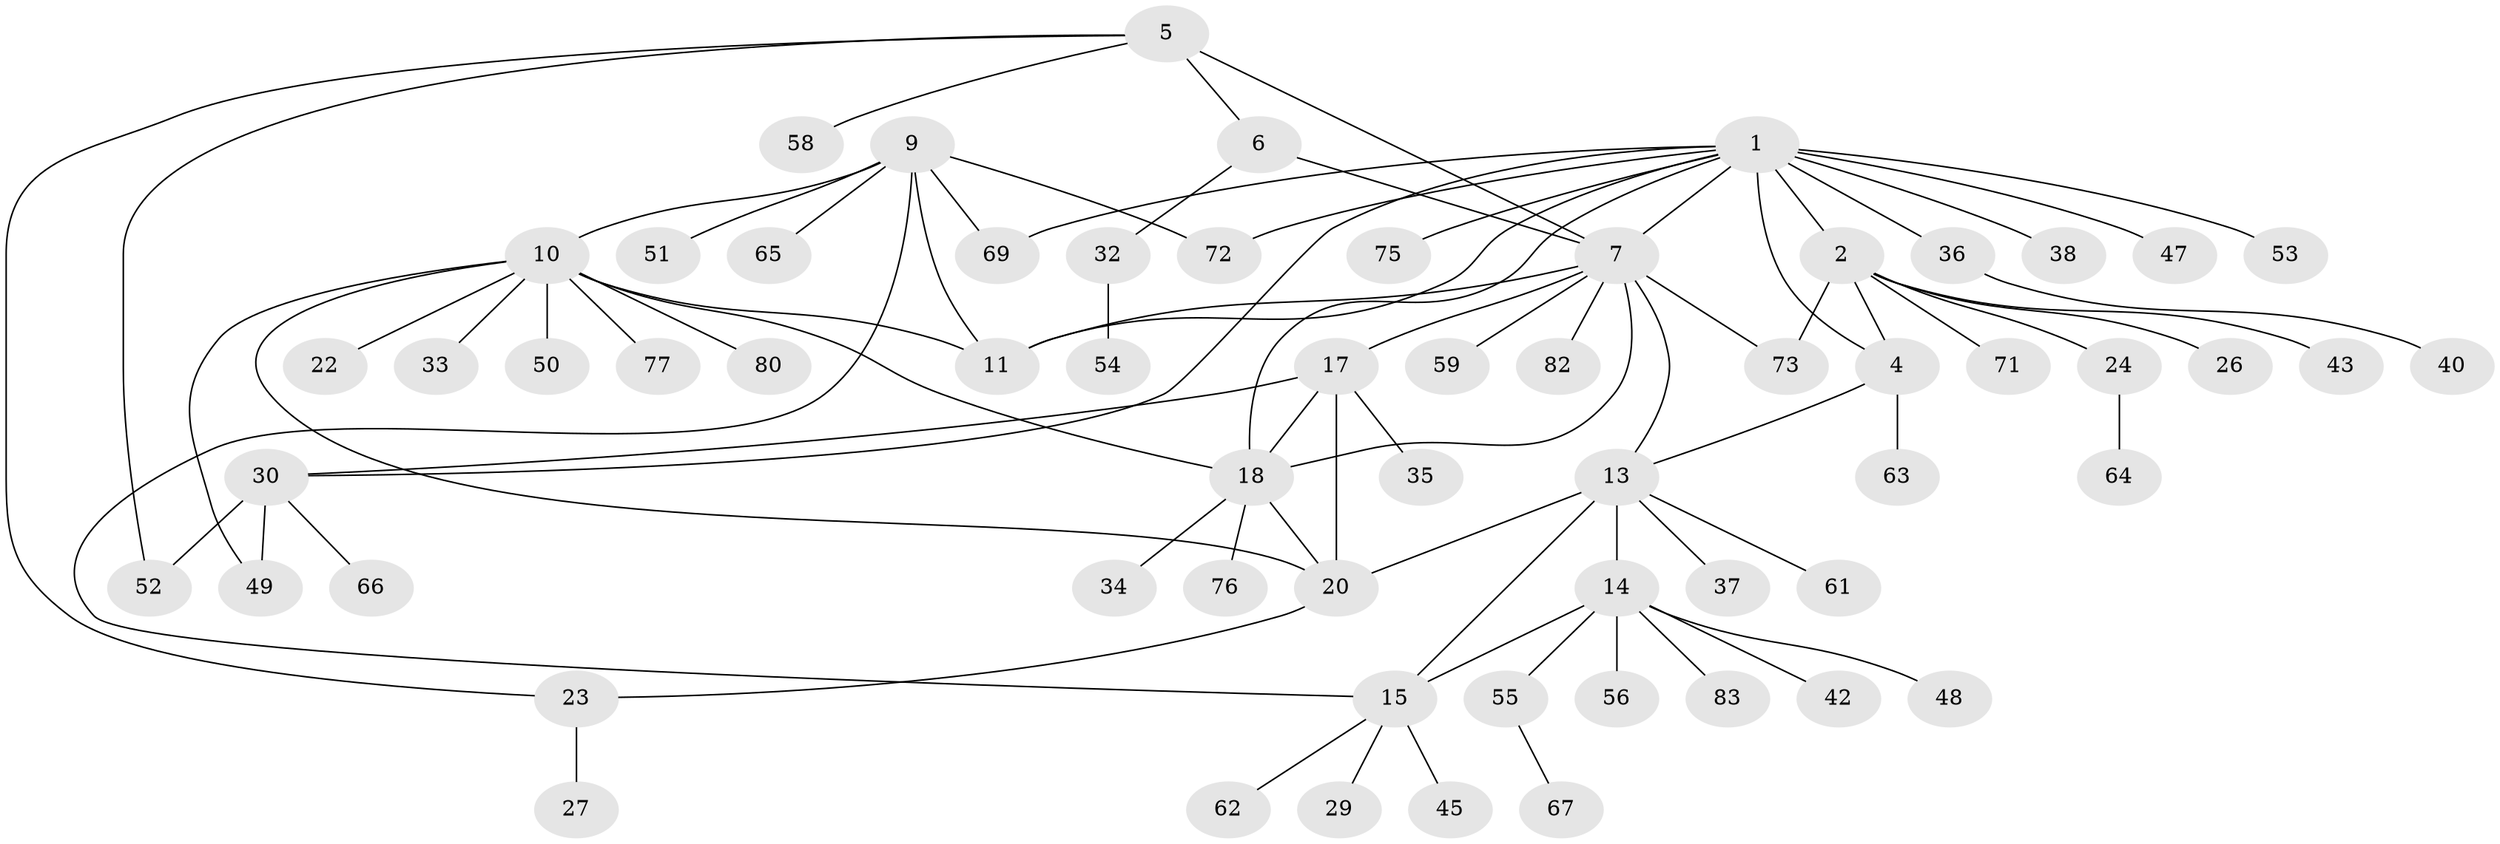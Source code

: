 // original degree distribution, {6: 0.09411764705882353, 7: 0.03529411764705882, 11: 0.023529411764705882, 4: 0.058823529411764705, 8: 0.023529411764705882, 5: 0.023529411764705882, 2: 0.1411764705882353, 1: 0.5058823529411764, 3: 0.09411764705882353}
// Generated by graph-tools (version 1.1) at 2025/42/03/06/25 10:42:11]
// undirected, 62 vertices, 81 edges
graph export_dot {
graph [start="1"]
  node [color=gray90,style=filled];
  1 [super="+3"];
  2 [super="+46"];
  4 [super="+68"];
  5 [super="+84"];
  6;
  7 [super="+8"];
  9 [super="+39"];
  10 [super="+44"];
  11 [super="+12"];
  13 [super="+16"];
  14 [super="+25"];
  15 [super="+28"];
  17 [super="+19"];
  18 [super="+21"];
  20;
  22;
  23;
  24 [super="+70"];
  26 [super="+31"];
  27;
  29;
  30 [super="+41"];
  32 [super="+57"];
  33;
  34;
  35;
  36 [super="+74"];
  37;
  38;
  40 [super="+78"];
  42;
  43;
  45;
  47;
  48;
  49;
  50;
  51;
  52 [super="+60"];
  53;
  54;
  55;
  56;
  58;
  59;
  61;
  62 [super="+81"];
  63;
  64;
  65;
  66 [super="+79"];
  67;
  69;
  71;
  72;
  73;
  75 [super="+85"];
  76;
  77;
  80;
  82;
  83;
  1 -- 2 [weight=2];
  1 -- 4 [weight=2];
  1 -- 47;
  1 -- 53;
  1 -- 69;
  1 -- 36;
  1 -- 38;
  1 -- 7;
  1 -- 72;
  1 -- 75;
  1 -- 18;
  1 -- 30;
  1 -- 11;
  2 -- 4;
  2 -- 24;
  2 -- 26;
  2 -- 43;
  2 -- 73;
  2 -- 71;
  4 -- 63;
  4 -- 13;
  5 -- 6;
  5 -- 7 [weight=2];
  5 -- 23;
  5 -- 52;
  5 -- 58;
  6 -- 7 [weight=2];
  6 -- 32;
  7 -- 11;
  7 -- 17;
  7 -- 18;
  7 -- 73;
  7 -- 13;
  7 -- 82;
  7 -- 59;
  9 -- 10;
  9 -- 11 [weight=2];
  9 -- 15;
  9 -- 51;
  9 -- 69;
  9 -- 72;
  9 -- 65;
  10 -- 11 [weight=2];
  10 -- 20;
  10 -- 22;
  10 -- 33;
  10 -- 49;
  10 -- 50;
  10 -- 77;
  10 -- 80;
  10 -- 18;
  13 -- 14 [weight=2];
  13 -- 15 [weight=2];
  13 -- 20;
  13 -- 61;
  13 -- 37;
  14 -- 15;
  14 -- 42;
  14 -- 48;
  14 -- 56;
  14 -- 83;
  14 -- 55;
  15 -- 62;
  15 -- 29;
  15 -- 45;
  17 -- 18 [weight=2];
  17 -- 20 [weight=2];
  17 -- 35;
  17 -- 30;
  18 -- 20;
  18 -- 34;
  18 -- 76;
  20 -- 23;
  23 -- 27;
  24 -- 64;
  30 -- 49;
  30 -- 52;
  30 -- 66;
  32 -- 54;
  36 -- 40;
  55 -- 67;
}
